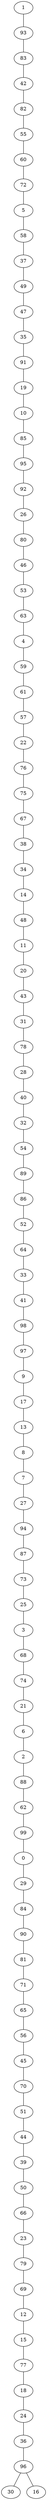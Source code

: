 strict graph G {
1;
93;
83;
42;
82;
55;
60;
72;
5;
58;
37;
49;
47;
35;
91;
19;
10;
85;
95;
92;
26;
80;
46;
53;
63;
4;
59;
61;
57;
22;
76;
75;
67;
38;
34;
14;
48;
11;
20;
43;
31;
78;
28;
40;
32;
54;
89;
86;
52;
64;
33;
41;
98;
97;
9;
17;
13;
8;
7;
27;
94;
87;
73;
25;
3;
68;
74;
21;
6;
2;
88;
62;
99;
0;
29;
84;
90;
81;
71;
65;
56;
45;
70;
51;
44;
39;
50;
66;
23;
79;
69;
12;
15;
77;
18;
24;
36;
96;
30;
16;
45 -- 70;
85 -- 95;
40 -- 32;
83 -- 42;
76 -- 75;
17 -- 13;
78 -- 28;
96 -- 16;
43 -- 31;
71 -- 65;
54 -- 89;
21 -- 6;
95 -- 92;
86 -- 52;
48 -- 11;
39 -- 50;
57 -- 22;
93 -- 83;
22 -- 76;
4 -- 59;
13 -- 8;
12 -- 15;
59 -- 61;
80 -- 46;
31 -- 78;
38 -- 34;
56 -- 45;
26 -- 80;
67 -- 38;
75 -- 67;
35 -- 91;
6 -- 2;
32 -- 54;
94 -- 87;
77 -- 18;
70 -- 51;
37 -- 49;
14 -- 48;
91 -- 19;
69 -- 12;
79 -- 69;
65 -- 56;
99 -- 0;
5 -- 58;
96 -- 30;
19 -- 10;
64 -- 33;
98 -- 97;
11 -- 20;
72 -- 5;
60 -- 72;
89 -- 86;
24 -- 36;
66 -- 23;
25 -- 3;
28 -- 40;
36 -- 96;
15 -- 77;
55 -- 60;
27 -- 94;
29 -- 84;
34 -- 14;
23 -- 79;
51 -- 44;
61 -- 57;
90 -- 81;
63 -- 4;
42 -- 82;
2 -- 88;
49 -- 47;
47 -- 35;
7 -- 27;
84 -- 90;
50 -- 66;
18 -- 24;
74 -- 21;
68 -- 74;
82 -- 55;
97 -- 9;
3 -- 68;
81 -- 71;
87 -- 73;
73 -- 25;
44 -- 39;
8 -- 7;
58 -- 37;
41 -- 98;
52 -- 64;
10 -- 85;
46 -- 53;
62 -- 99;
0 -- 29;
88 -- 62;
20 -- 43;
92 -- 26;
33 -- 41;
53 -- 63;
1 -- 93;
9 -- 17;
}
